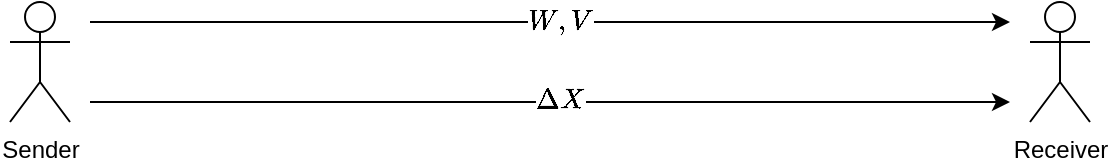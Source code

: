 <mxfile pages="1" version="11.2.8" type="device"><diagram id="hohHq0etkG4eoii6KOzX" name="Page-1"><mxGraphModel dx="1186" dy="693" grid="1" gridSize="10" guides="1" tooltips="1" connect="1" arrows="1" fold="1" page="1" pageScale="1" pageWidth="850" pageHeight="1100" math="1" shadow="0"><root><mxCell id="0"/><mxCell id="1" parent="0"/><mxCell id="LW8KMGSI7HnFfWZfsNO_-1" value="Sender" style="shape=umlActor;verticalLabelPosition=bottom;labelBackgroundColor=#ffffff;verticalAlign=top;html=1;outlineConnect=0;" parent="1" vertex="1"><mxGeometry x="80" y="400" width="30" height="60" as="geometry"/></mxCell><mxCell id="LW8KMGSI7HnFfWZfsNO_-2" value="Receiver" style="shape=umlActor;verticalLabelPosition=bottom;labelBackgroundColor=#ffffff;verticalAlign=top;html=1;outlineConnect=0;" parent="1" vertex="1"><mxGeometry x="590" y="400" width="30" height="60" as="geometry"/></mxCell><mxCell id="LW8KMGSI7HnFfWZfsNO_-3" value="" style="endArrow=classic;html=1;" parent="1" edge="1"><mxGeometry width="50" height="50" relative="1" as="geometry"><mxPoint x="120" y="450" as="sourcePoint"/><mxPoint x="580" y="450" as="targetPoint"/></mxGeometry></mxCell><mxCell id="LW8KMGSI7HnFfWZfsNO_-4" value="$$\Delta X$$" style="text;html=1;resizable=0;points=[];align=center;verticalAlign=middle;labelBackgroundColor=#ffffff;" parent="LW8KMGSI7HnFfWZfsNO_-3" vertex="1" connectable="0"><mxGeometry x="0.021" y="1" relative="1" as="geometry"><mxPoint as="offset"/></mxGeometry></mxCell><mxCell id="LW8KMGSI7HnFfWZfsNO_-5" value="" style="endArrow=classic;html=1;" parent="1" edge="1"><mxGeometry width="50" height="50" relative="1" as="geometry"><mxPoint x="120" y="410" as="sourcePoint"/><mxPoint x="580" y="410" as="targetPoint"/></mxGeometry></mxCell><mxCell id="LW8KMGSI7HnFfWZfsNO_-6" value="$$W, V$$" style="text;html=1;resizable=0;points=[];align=center;verticalAlign=middle;labelBackgroundColor=#ffffff;" parent="LW8KMGSI7HnFfWZfsNO_-5" vertex="1" connectable="0"><mxGeometry x="0.021" y="1" relative="1" as="geometry"><mxPoint as="offset"/></mxGeometry></mxCell></root></mxGraphModel></diagram></mxfile>